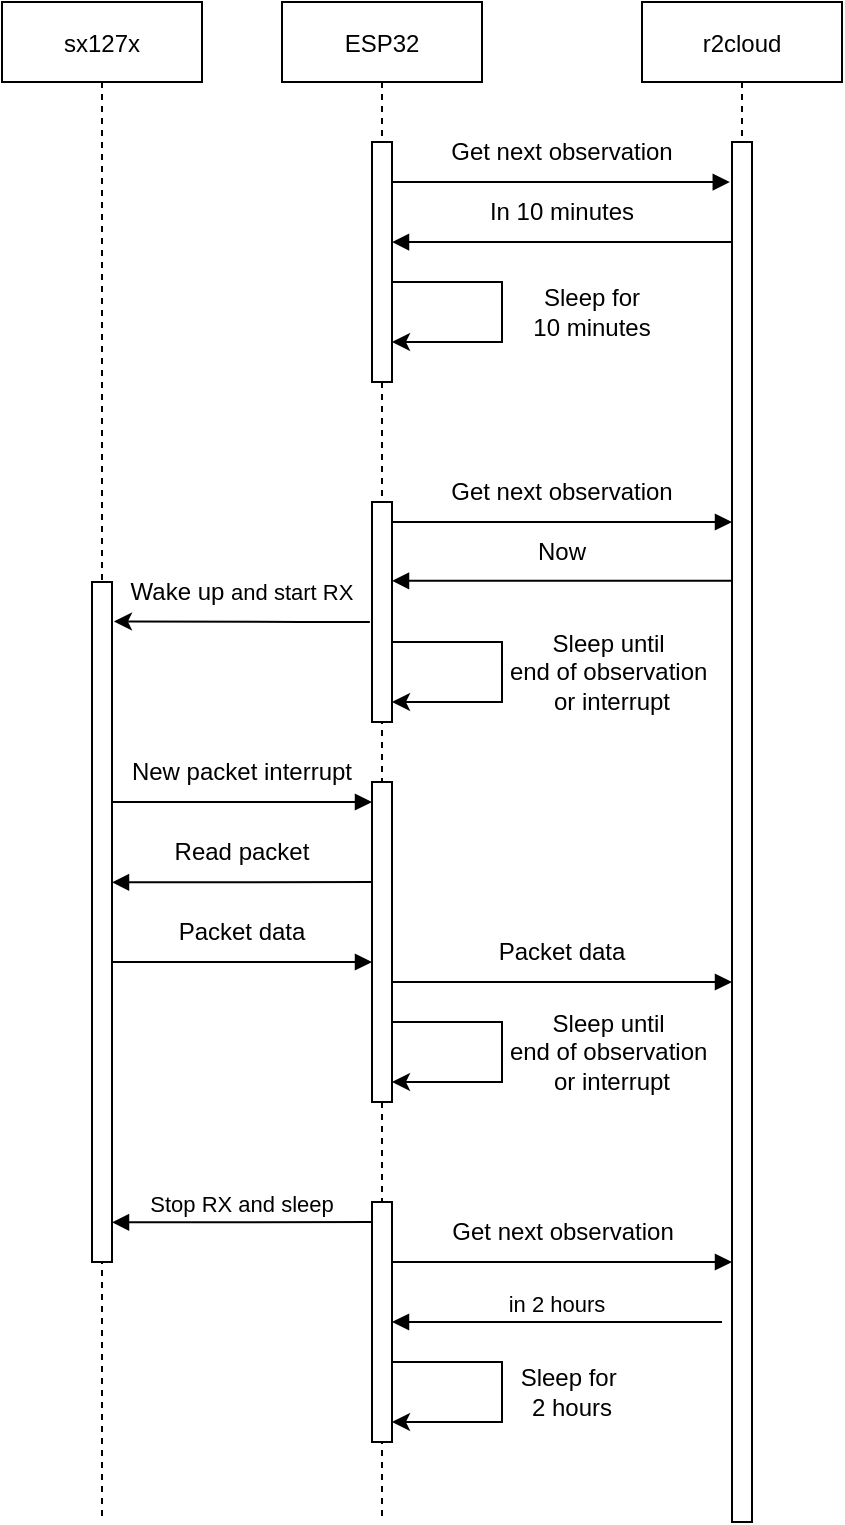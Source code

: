 <mxfile version="20.8.10" type="device"><diagram id="kgpKYQtTHZ0yAKxKKP6v" name="Page-1"><mxGraphModel dx="795" dy="518" grid="1" gridSize="10" guides="1" tooltips="1" connect="1" arrows="1" fold="1" page="1" pageScale="1" pageWidth="850" pageHeight="1100" math="0" shadow="0"><root><mxCell id="0"/><mxCell id="1" parent="0"/><mxCell id="3nuBFxr9cyL0pnOWT2aG-1" value="ESP32" style="shape=umlLifeline;perimeter=lifelinePerimeter;container=1;collapsible=0;recursiveResize=0;rounded=0;shadow=0;strokeWidth=1;" parent="1" vertex="1"><mxGeometry x="280" y="80" width="100" height="760" as="geometry"/></mxCell><mxCell id="3nuBFxr9cyL0pnOWT2aG-2" value="" style="points=[];perimeter=orthogonalPerimeter;rounded=0;shadow=0;strokeWidth=1;" parent="3nuBFxr9cyL0pnOWT2aG-1" vertex="1"><mxGeometry x="45" y="70" width="10" height="120" as="geometry"/></mxCell><mxCell id="mPpEjBOJWfEY8E8x6uF8-3" value="" style="endArrow=classic;html=1;rounded=0;" edge="1" parent="3nuBFxr9cyL0pnOWT2aG-1" source="3nuBFxr9cyL0pnOWT2aG-2" target="3nuBFxr9cyL0pnOWT2aG-2"><mxGeometry width="50" height="50" relative="1" as="geometry"><mxPoint x="100" y="200" as="sourcePoint"/><mxPoint x="110" y="180" as="targetPoint"/><Array as="points"><mxPoint x="110" y="140"/><mxPoint x="110" y="170"/></Array></mxGeometry></mxCell><mxCell id="mPpEjBOJWfEY8E8x6uF8-15" value="" style="endArrow=classic;html=1;rounded=0;" edge="1" parent="3nuBFxr9cyL0pnOWT2aG-1"><mxGeometry width="50" height="50" relative="1" as="geometry"><mxPoint x="55" y="320" as="sourcePoint"/><mxPoint x="55" y="350" as="targetPoint"/><Array as="points"><mxPoint x="110" y="320"/><mxPoint x="110" y="350"/></Array></mxGeometry></mxCell><mxCell id="mPpEjBOJWfEY8E8x6uF8-18" value="" style="points=[];perimeter=orthogonalPerimeter;rounded=0;shadow=0;strokeWidth=1;" vertex="1" parent="3nuBFxr9cyL0pnOWT2aG-1"><mxGeometry x="45" y="390" width="10" height="160" as="geometry"/></mxCell><mxCell id="mPpEjBOJWfEY8E8x6uF8-20" value="" style="verticalAlign=bottom;endArrow=block;shadow=0;strokeWidth=1;" edge="1" parent="3nuBFxr9cyL0pnOWT2aG-1"><mxGeometry relative="1" as="geometry"><mxPoint x="45" y="440.0" as="sourcePoint"/><mxPoint x="-85" y="440.17" as="targetPoint"/></mxGeometry></mxCell><mxCell id="mPpEjBOJWfEY8E8x6uF8-28" value="" style="points=[];perimeter=orthogonalPerimeter;rounded=0;shadow=0;strokeWidth=1;" vertex="1" parent="3nuBFxr9cyL0pnOWT2aG-1"><mxGeometry x="45" y="600" width="10" height="120" as="geometry"/></mxCell><mxCell id="mPpEjBOJWfEY8E8x6uF8-29" value="Stop RX and sleep" style="verticalAlign=bottom;endArrow=block;shadow=0;strokeWidth=1;" edge="1" parent="3nuBFxr9cyL0pnOWT2aG-1"><mxGeometry relative="1" as="geometry"><mxPoint x="45" y="610" as="sourcePoint"/><mxPoint x="-85" y="610.17" as="targetPoint"/></mxGeometry></mxCell><mxCell id="mPpEjBOJWfEY8E8x6uF8-41" value="Wake up&amp;nbsp;&lt;span style=&quot;font-size: 11px; background-color: rgb(255, 255, 255);&quot;&gt;and start RX&lt;/span&gt;" style="text;html=1;strokeColor=none;fillColor=none;align=center;verticalAlign=middle;whiteSpace=wrap;rounded=0;" vertex="1" parent="3nuBFxr9cyL0pnOWT2aG-1"><mxGeometry x="-80" y="280" width="120" height="30" as="geometry"/></mxCell><mxCell id="3nuBFxr9cyL0pnOWT2aG-5" value="r2cloud" style="shape=umlLifeline;perimeter=lifelinePerimeter;container=1;collapsible=0;recursiveResize=0;rounded=0;shadow=0;strokeWidth=1;" parent="1" vertex="1"><mxGeometry x="460" y="80" width="100" height="760" as="geometry"/></mxCell><mxCell id="mPpEjBOJWfEY8E8x6uF8-6" value="" style="verticalAlign=bottom;endArrow=block;shadow=0;strokeWidth=1;" edge="1" parent="3nuBFxr9cyL0pnOWT2aG-5" target="3nuBFxr9cyL0pnOWT2aG-6"><mxGeometry relative="1" as="geometry"><mxPoint x="-130" y="260.0" as="sourcePoint"/><mxPoint x="40" y="260" as="targetPoint"/></mxGeometry></mxCell><mxCell id="3nuBFxr9cyL0pnOWT2aG-6" value="" style="points=[];perimeter=orthogonalPerimeter;rounded=0;shadow=0;strokeWidth=1;" parent="3nuBFxr9cyL0pnOWT2aG-5" vertex="1"><mxGeometry x="45" y="70" width="10" height="690" as="geometry"/></mxCell><mxCell id="3nuBFxr9cyL0pnOWT2aG-8" value="" style="verticalAlign=bottom;endArrow=block;shadow=0;strokeWidth=1;entryX=-0.111;entryY=0.029;entryDx=0;entryDy=0;entryPerimeter=0;" parent="1" source="3nuBFxr9cyL0pnOWT2aG-2" target="3nuBFxr9cyL0pnOWT2aG-6" edge="1"><mxGeometry relative="1" as="geometry"><mxPoint x="435" y="160" as="sourcePoint"/><Array as="points"><mxPoint x="490" y="170"/></Array></mxGeometry></mxCell><mxCell id="3nuBFxr9cyL0pnOWT2aG-9" value="" style="verticalAlign=bottom;endArrow=block;entryX=1;entryY=0.417;shadow=0;strokeWidth=1;entryDx=0;entryDy=0;entryPerimeter=0;" parent="1" source="3nuBFxr9cyL0pnOWT2aG-6" target="3nuBFxr9cyL0pnOWT2aG-2" edge="1"><mxGeometry relative="1" as="geometry"><mxPoint x="400" y="200" as="sourcePoint"/><mxPoint x="340" y="200" as="targetPoint"/></mxGeometry></mxCell><mxCell id="mPpEjBOJWfEY8E8x6uF8-8" value="sx127x" style="shape=umlLifeline;perimeter=lifelinePerimeter;container=1;collapsible=0;recursiveResize=0;rounded=0;shadow=0;strokeWidth=1;" vertex="1" parent="1"><mxGeometry x="140" y="80" width="100" height="760" as="geometry"/></mxCell><mxCell id="mPpEjBOJWfEY8E8x6uF8-9" value="" style="points=[];perimeter=orthogonalPerimeter;rounded=0;shadow=0;strokeWidth=1;" vertex="1" parent="1"><mxGeometry x="185" y="370" width="10" height="340" as="geometry"/></mxCell><mxCell id="mPpEjBOJWfEY8E8x6uF8-13" value="" style="points=[];perimeter=orthogonalPerimeter;rounded=0;shadow=0;strokeWidth=1;" vertex="1" parent="1"><mxGeometry x="325" y="330" width="10" height="110" as="geometry"/></mxCell><mxCell id="mPpEjBOJWfEY8E8x6uF8-19" value="New packet interrupt" style="text;html=1;strokeColor=none;fillColor=none;align=center;verticalAlign=middle;whiteSpace=wrap;rounded=0;" vertex="1" parent="1"><mxGeometry x="200" y="450" width="120" height="30" as="geometry"/></mxCell><mxCell id="mPpEjBOJWfEY8E8x6uF8-17" value="" style="verticalAlign=bottom;endArrow=block;shadow=0;strokeWidth=1;" edge="1" parent="1"><mxGeometry relative="1" as="geometry"><mxPoint x="195" y="480.0" as="sourcePoint"/><mxPoint x="325" y="480" as="targetPoint"/></mxGeometry></mxCell><mxCell id="mPpEjBOJWfEY8E8x6uF8-22" value="" style="verticalAlign=bottom;endArrow=block;shadow=0;strokeWidth=1;" edge="1" parent="1"><mxGeometry relative="1" as="geometry"><mxPoint x="195" y="560.0" as="sourcePoint"/><mxPoint x="325" y="560" as="targetPoint"/></mxGeometry></mxCell><mxCell id="mPpEjBOJWfEY8E8x6uF8-23" value="Packet data" style="text;html=1;strokeColor=none;fillColor=none;align=center;verticalAlign=middle;whiteSpace=wrap;rounded=0;" vertex="1" parent="1"><mxGeometry x="200" y="530" width="120" height="30" as="geometry"/></mxCell><mxCell id="mPpEjBOJWfEY8E8x6uF8-24" value="" style="verticalAlign=bottom;endArrow=block;shadow=0;strokeWidth=1;exitX=1.028;exitY=0.625;exitDx=0;exitDy=0;exitPerimeter=0;" edge="1" parent="1" source="mPpEjBOJWfEY8E8x6uF8-18" target="3nuBFxr9cyL0pnOWT2aG-6"><mxGeometry relative="1" as="geometry"><mxPoint x="340" y="570" as="sourcePoint"/><mxPoint x="510" y="570" as="targetPoint"/><Array as="points"><mxPoint x="440" y="570"/></Array></mxGeometry></mxCell><mxCell id="mPpEjBOJWfEY8E8x6uF8-25" value="Packet data" style="text;html=1;strokeColor=none;fillColor=none;align=center;verticalAlign=middle;whiteSpace=wrap;rounded=0;" vertex="1" parent="1"><mxGeometry x="360" y="540" width="120" height="30" as="geometry"/></mxCell><mxCell id="mPpEjBOJWfEY8E8x6uF8-26" value="" style="endArrow=classic;html=1;rounded=0;" edge="1" parent="1"><mxGeometry width="50" height="50" relative="1" as="geometry"><mxPoint x="335" y="590" as="sourcePoint"/><mxPoint x="335" y="620" as="targetPoint"/><Array as="points"><mxPoint x="390" y="590"/><mxPoint x="390" y="620"/></Array></mxGeometry></mxCell><mxCell id="mPpEjBOJWfEY8E8x6uF8-30" value="" style="verticalAlign=bottom;endArrow=block;entryX=0;entryY=0;shadow=0;strokeWidth=1;" edge="1" parent="1"><mxGeometry relative="1" as="geometry"><mxPoint x="335" y="710" as="sourcePoint"/><mxPoint x="505" y="710" as="targetPoint"/></mxGeometry></mxCell><mxCell id="mPpEjBOJWfEY8E8x6uF8-31" value="Get next observation" style="text;html=1;align=center;verticalAlign=middle;resizable=0;points=[];autosize=1;strokeColor=none;fillColor=none;" vertex="1" parent="1"><mxGeometry x="355" y="680" width="130" height="30" as="geometry"/></mxCell><mxCell id="mPpEjBOJWfEY8E8x6uF8-32" value="" style="endArrow=classic;html=1;rounded=0;" edge="1" parent="1"><mxGeometry width="50" height="50" relative="1" as="geometry"><mxPoint x="335" y="760" as="sourcePoint"/><mxPoint x="335" y="790" as="targetPoint"/><Array as="points"><mxPoint x="390" y="760"/><mxPoint x="390" y="790"/></Array></mxGeometry></mxCell><mxCell id="mPpEjBOJWfEY8E8x6uF8-33" value="in 2 hours" style="verticalAlign=bottom;endArrow=block;entryX=1;entryY=0;shadow=0;strokeWidth=1;" edge="1" parent="1"><mxGeometry relative="1" as="geometry"><mxPoint x="500" y="740" as="sourcePoint"/><mxPoint x="335" y="740" as="targetPoint"/></mxGeometry></mxCell><mxCell id="mPpEjBOJWfEY8E8x6uF8-35" value="In 10 minutes" style="text;html=1;strokeColor=none;fillColor=none;align=center;verticalAlign=middle;whiteSpace=wrap;rounded=0;" vertex="1" parent="1"><mxGeometry x="360" y="170" width="120" height="30" as="geometry"/></mxCell><mxCell id="mPpEjBOJWfEY8E8x6uF8-36" value="Get next observation" style="text;html=1;strokeColor=none;fillColor=none;align=center;verticalAlign=middle;whiteSpace=wrap;rounded=0;" vertex="1" parent="1"><mxGeometry x="360" y="140" width="120" height="30" as="geometry"/></mxCell><mxCell id="mPpEjBOJWfEY8E8x6uF8-37" value="Sleep for&lt;br style=&quot;border-color: var(--border-color);&quot;&gt;&lt;span style=&quot;&quot;&gt;10 minutes&lt;/span&gt;" style="text;html=1;strokeColor=none;fillColor=none;align=center;verticalAlign=middle;whiteSpace=wrap;rounded=0;" vertex="1" parent="1"><mxGeometry x="400" y="220" width="70" height="30" as="geometry"/></mxCell><mxCell id="mPpEjBOJWfEY8E8x6uF8-38" value="Get next observation" style="text;html=1;strokeColor=none;fillColor=none;align=center;verticalAlign=middle;whiteSpace=wrap;rounded=0;" vertex="1" parent="1"><mxGeometry x="360" y="310" width="120" height="30" as="geometry"/></mxCell><mxCell id="mPpEjBOJWfEY8E8x6uF8-14" value="" style="verticalAlign=bottom;endArrow=block;shadow=0;strokeWidth=1;exitX=0;exitY=0.318;exitDx=0;exitDy=0;exitPerimeter=0;" edge="1" parent="1" source="3nuBFxr9cyL0pnOWT2aG-6" target="mPpEjBOJWfEY8E8x6uF8-13"><mxGeometry relative="1" as="geometry"><mxPoint x="508" y="370" as="sourcePoint"/><mxPoint x="343" y="370" as="targetPoint"/></mxGeometry></mxCell><mxCell id="mPpEjBOJWfEY8E8x6uF8-39" value="Now" style="text;html=1;strokeColor=none;fillColor=none;align=center;verticalAlign=middle;whiteSpace=wrap;rounded=0;" vertex="1" parent="1"><mxGeometry x="360" y="340" width="120" height="30" as="geometry"/></mxCell><mxCell id="mPpEjBOJWfEY8E8x6uF8-40" value="Sleep until&amp;nbsp;&lt;br style=&quot;border-color: var(--border-color);&quot;&gt;&lt;span style=&quot;&quot;&gt;end of observation&amp;nbsp;&lt;/span&gt;&lt;br style=&quot;border-color: var(--border-color);&quot;&gt;&lt;span style=&quot;&quot;&gt;or interrupt&lt;/span&gt;" style="text;html=1;strokeColor=none;fillColor=none;align=center;verticalAlign=middle;whiteSpace=wrap;rounded=0;" vertex="1" parent="1"><mxGeometry x="390" y="390" width="110" height="50" as="geometry"/></mxCell><mxCell id="mPpEjBOJWfEY8E8x6uF8-42" value="" style="endArrow=classic;html=1;rounded=0;exitX=-0.107;exitY=0.546;exitDx=0;exitDy=0;exitPerimeter=0;entryX=1.097;entryY=0.058;entryDx=0;entryDy=0;entryPerimeter=0;" edge="1" parent="1" source="mPpEjBOJWfEY8E8x6uF8-13" target="mPpEjBOJWfEY8E8x6uF8-9"><mxGeometry width="50" height="50" relative="1" as="geometry"><mxPoint x="230" y="430" as="sourcePoint"/><mxPoint x="280" y="380" as="targetPoint"/><Array as="points"><mxPoint x="290" y="390"/></Array></mxGeometry></mxCell><mxCell id="mPpEjBOJWfEY8E8x6uF8-43" value="Read packet" style="text;html=1;strokeColor=none;fillColor=none;align=center;verticalAlign=middle;whiteSpace=wrap;rounded=0;" vertex="1" parent="1"><mxGeometry x="200" y="490" width="120" height="30" as="geometry"/></mxCell><mxCell id="mPpEjBOJWfEY8E8x6uF8-45" value="Sleep until&amp;nbsp;&lt;br style=&quot;border-color: var(--border-color);&quot;&gt;&lt;span style=&quot;&quot;&gt;end of observation&amp;nbsp;&lt;/span&gt;&lt;br style=&quot;border-color: var(--border-color);&quot;&gt;&lt;span style=&quot;&quot;&gt;or interrupt&lt;/span&gt;" style="text;html=1;strokeColor=none;fillColor=none;align=center;verticalAlign=middle;whiteSpace=wrap;rounded=0;" vertex="1" parent="1"><mxGeometry x="390" y="580" width="110" height="50" as="geometry"/></mxCell><mxCell id="mPpEjBOJWfEY8E8x6uF8-46" value="Sleep for&amp;nbsp;&lt;br style=&quot;border-color: var(--border-color);&quot;&gt;&lt;span style=&quot;&quot;&gt;2 hours&lt;/span&gt;" style="text;html=1;strokeColor=none;fillColor=none;align=center;verticalAlign=middle;whiteSpace=wrap;rounded=0;" vertex="1" parent="1"><mxGeometry x="390" y="760" width="70" height="30" as="geometry"/></mxCell></root></mxGraphModel></diagram></mxfile>